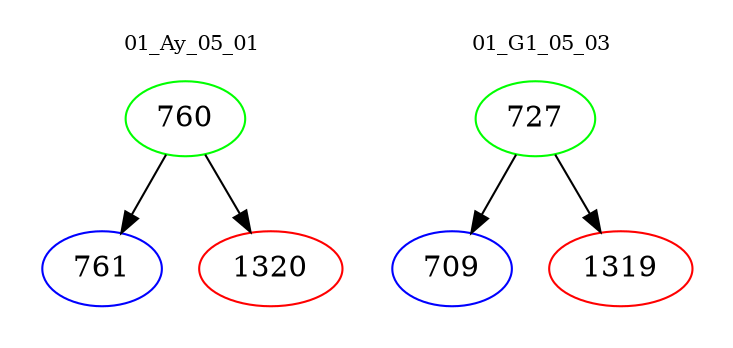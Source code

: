 digraph{
subgraph cluster_0 {
color = white
label = "01_Ay_05_01";
fontsize=10;
T0_760 [label="760", color="green"]
T0_760 -> T0_761 [color="black"]
T0_761 [label="761", color="blue"]
T0_760 -> T0_1320 [color="black"]
T0_1320 [label="1320", color="red"]
}
subgraph cluster_1 {
color = white
label = "01_G1_05_03";
fontsize=10;
T1_727 [label="727", color="green"]
T1_727 -> T1_709 [color="black"]
T1_709 [label="709", color="blue"]
T1_727 -> T1_1319 [color="black"]
T1_1319 [label="1319", color="red"]
}
}
